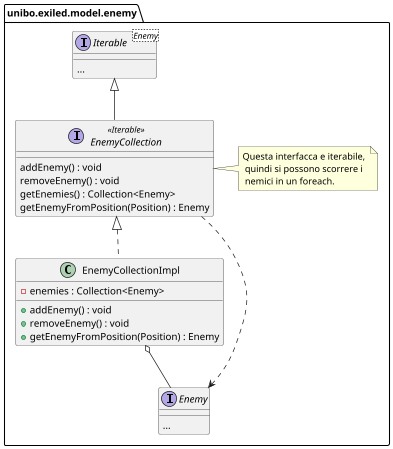 @startuml
'https://plantuml.com/class-diagram'
set separator none
scale 0.7
package unibo.exiled.model.enemy{
    interface Enemy{
        {method} ...
    }
    interface Iterable<Enemy>{
        {method} ...
    }
    interface EnemyCollection<<Iterable>> {
        addEnemy() : void
        removeEnemy() : void
        getEnemies() : Collection<Enemy>
        getEnemyFromPosition(Position) : Enemy
    }
    note right : Questa interfacca e iterabile, \n quindi si possono scorrere i \n nemici in un foreach.
    class EnemyCollectionImpl {
        - enemies : Collection<Enemy>
        + addEnemy() : void
        + removeEnemy() : void
        + getEnemyFromPosition(Position) : Enemy
    }
}
Iterable <|-- EnemyCollection
EnemyCollection <|.. EnemyCollectionImpl
Enemy <.. EnemyCollection
EnemyCollectionImpl o-- Enemy
@enduml